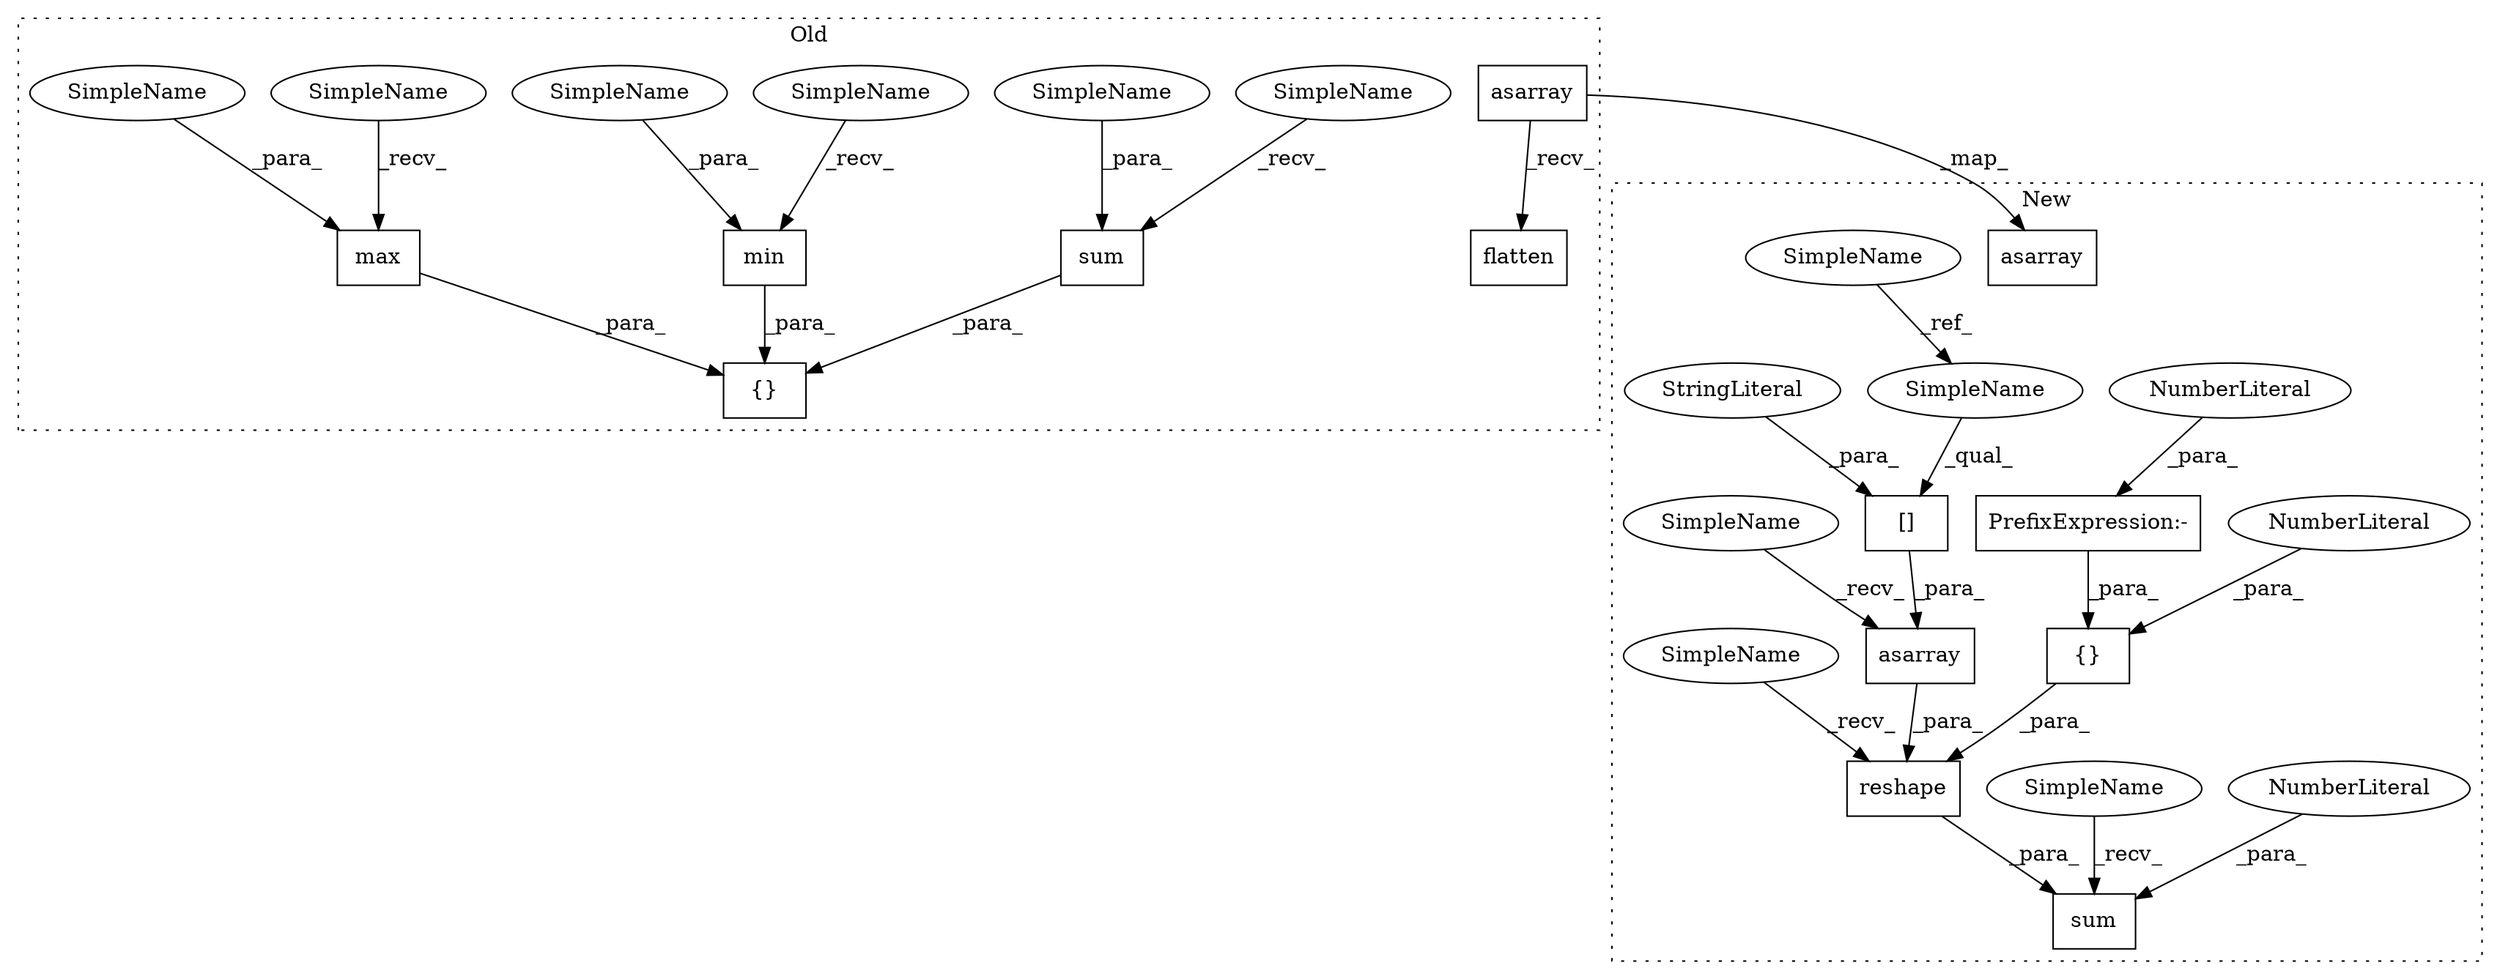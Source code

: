 digraph G {
subgraph cluster0 {
1 [label="min" a="32" s="16734,16741" l="4,1" shape="box"];
3 [label="max" a="32" s="16749,16756" l="4,1" shape="box"];
5 [label="{}" a="4" s="16727,16772" l="1,1" shape="box"];
10 [label="asarray" a="32" s="16666,16686" l="8,1" shape="box"];
11 [label="flatten" a="32" s="16688" l="9" shape="box"];
17 [label="sum" a="32" s="16764,16771" l="4,1" shape="box"];
23 [label="SimpleName" a="42" s="16738" l="3" shape="ellipse"];
24 [label="SimpleName" a="42" s="16768" l="3" shape="ellipse"];
25 [label="SimpleName" a="42" s="16753" l="3" shape="ellipse"];
26 [label="SimpleName" a="42" s="16758" l="5" shape="ellipse"];
27 [label="SimpleName" a="42" s="16728" l="5" shape="ellipse"];
28 [label="SimpleName" a="42" s="16743" l="5" shape="ellipse"];
label = "Old";
style="dotted";
}
subgraph cluster1 {
2 [label="sum" a="32" s="17147,17212" l="4,1" shape="box"];
4 [label="reshape" a="32" s="17157,17209" l="8,1" shape="box"];
6 [label="NumberLiteral" a="34" s="17211" l="1" shape="ellipse"];
7 [label="{}" a="4" s="17202,17208" l="1,1" shape="box"];
8 [label="NumberLiteral" a="34" s="17203" l="2" shape="ellipse"];
9 [label="asarray" a="32" s="17084,17104" l="8,1" shape="box"];
12 [label="PrefixExpression:-" a="38" s="17206" l="1" shape="box"];
13 [label="NumberLiteral" a="34" s="17207" l="1" shape="ellipse"];
14 [label="asarray" a="32" s="17171,17191" l="8,1" shape="box"];
15 [label="[]" a="2" s="17179,17190" l="4,1" shape="box"];
16 [label="SimpleName" a="42" s="17006" l="3" shape="ellipse"];
18 [label="StringLiteral" a="45" s="17183" l="7" shape="ellipse"];
19 [label="SimpleName" a="42" s="17179" l="3" shape="ellipse"];
20 [label="SimpleName" a="42" s="17141" l="5" shape="ellipse"];
21 [label="SimpleName" a="42" s="17165" l="5" shape="ellipse"];
22 [label="SimpleName" a="42" s="17151" l="5" shape="ellipse"];
label = "New";
style="dotted";
}
1 -> 5 [label="_para_"];
3 -> 5 [label="_para_"];
4 -> 2 [label="_para_"];
6 -> 2 [label="_para_"];
7 -> 4 [label="_para_"];
8 -> 7 [label="_para_"];
10 -> 9 [label="_map_"];
10 -> 11 [label="_recv_"];
12 -> 7 [label="_para_"];
13 -> 12 [label="_para_"];
14 -> 4 [label="_para_"];
15 -> 14 [label="_para_"];
16 -> 19 [label="_ref_"];
17 -> 5 [label="_para_"];
18 -> 15 [label="_para_"];
19 -> 15 [label="_qual_"];
20 -> 2 [label="_recv_"];
21 -> 14 [label="_recv_"];
22 -> 4 [label="_recv_"];
23 -> 1 [label="_para_"];
24 -> 17 [label="_para_"];
25 -> 3 [label="_para_"];
26 -> 17 [label="_recv_"];
27 -> 1 [label="_recv_"];
28 -> 3 [label="_recv_"];
}